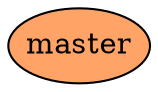 digraph auto {
	graph [bgcolor=transparent]
	node [fixedsize=true style=filled width=0.95]
	"origin/master" [label=master fillcolor="#ffa366"]
}
